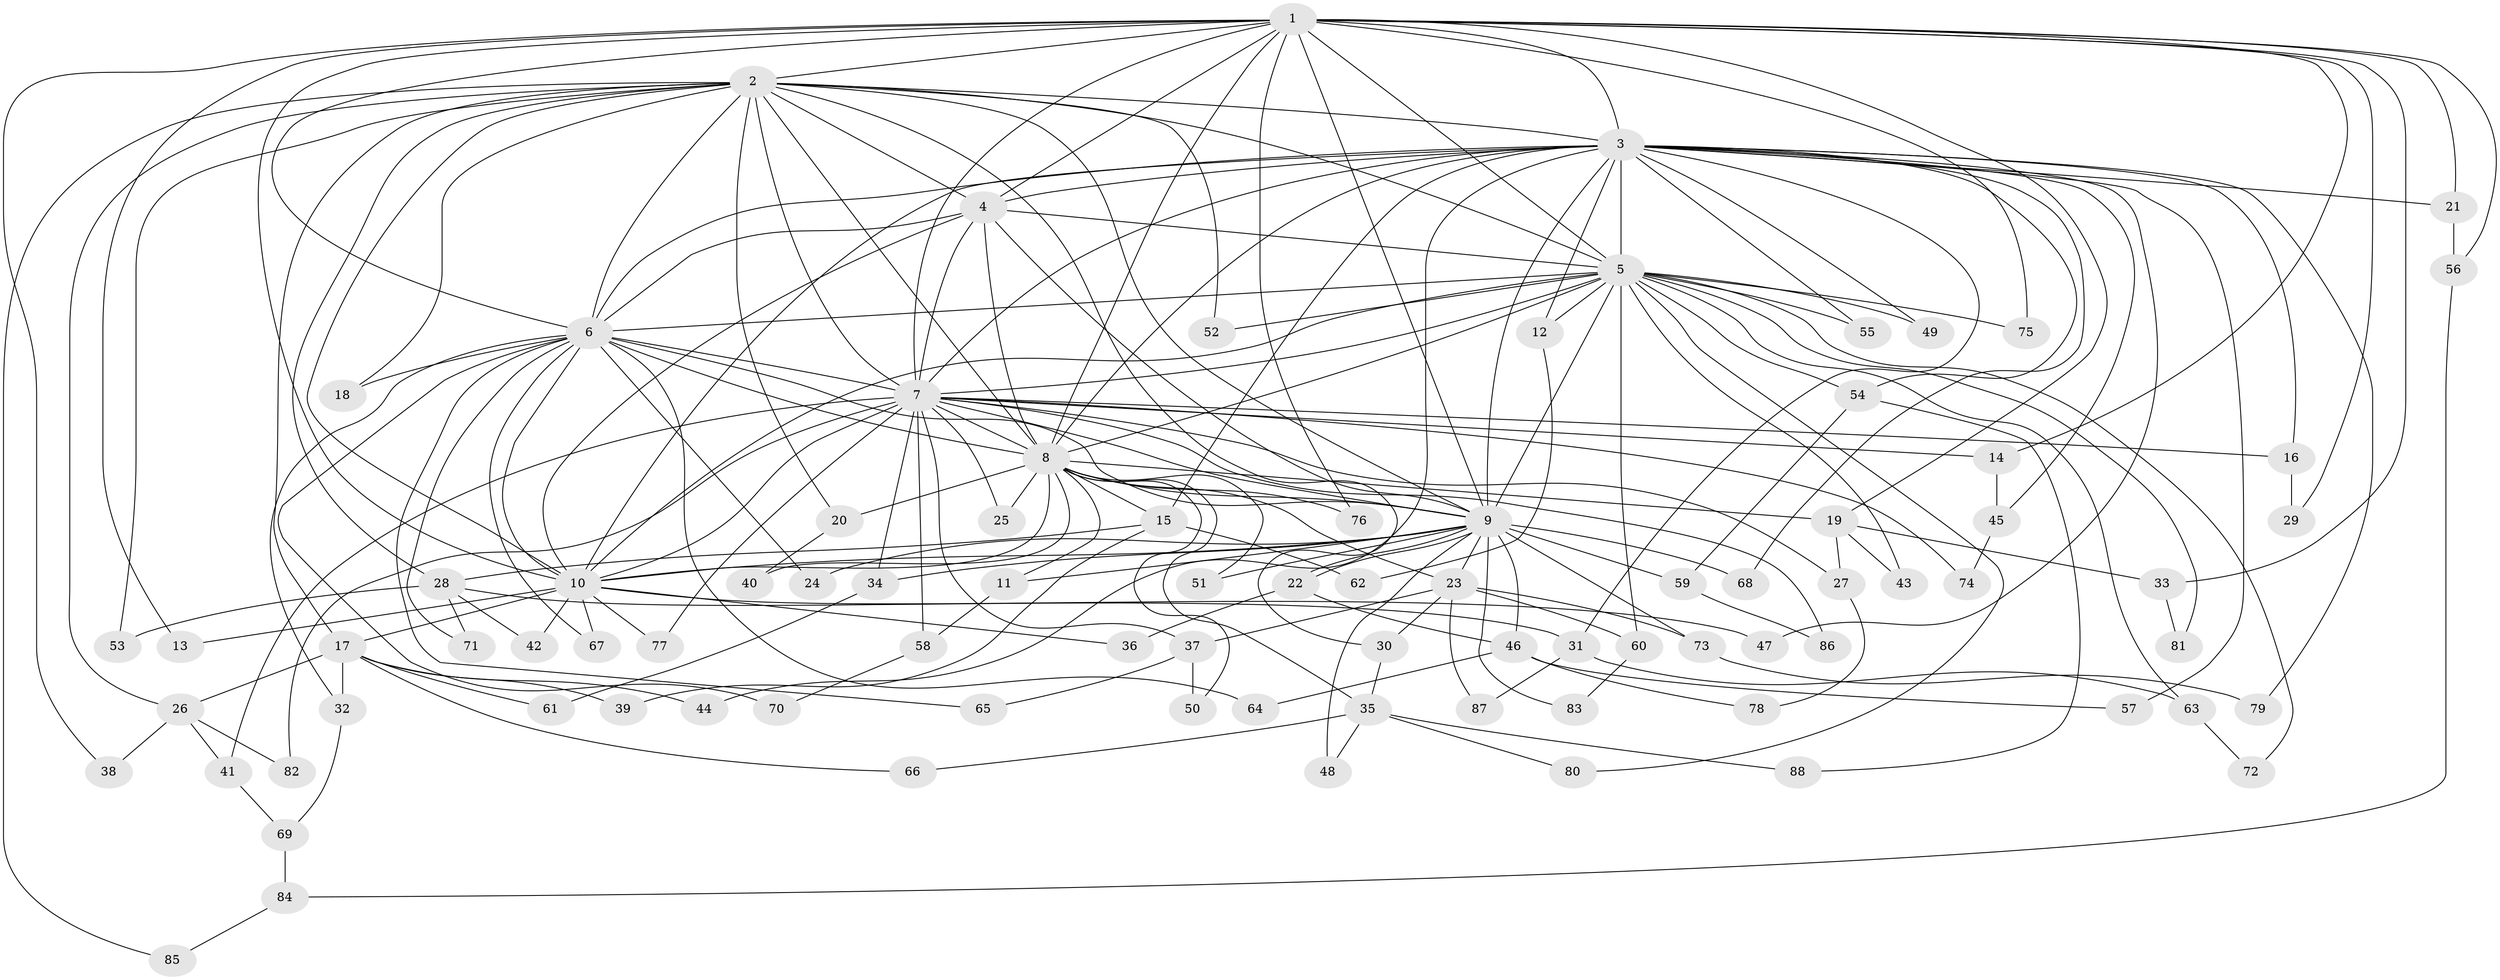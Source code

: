 // Generated by graph-tools (version 1.1) at 2025/11/02/27/25 16:11:02]
// undirected, 88 vertices, 201 edges
graph export_dot {
graph [start="1"]
  node [color=gray90,style=filled];
  1;
  2;
  3;
  4;
  5;
  6;
  7;
  8;
  9;
  10;
  11;
  12;
  13;
  14;
  15;
  16;
  17;
  18;
  19;
  20;
  21;
  22;
  23;
  24;
  25;
  26;
  27;
  28;
  29;
  30;
  31;
  32;
  33;
  34;
  35;
  36;
  37;
  38;
  39;
  40;
  41;
  42;
  43;
  44;
  45;
  46;
  47;
  48;
  49;
  50;
  51;
  52;
  53;
  54;
  55;
  56;
  57;
  58;
  59;
  60;
  61;
  62;
  63;
  64;
  65;
  66;
  67;
  68;
  69;
  70;
  71;
  72;
  73;
  74;
  75;
  76;
  77;
  78;
  79;
  80;
  81;
  82;
  83;
  84;
  85;
  86;
  87;
  88;
  1 -- 2;
  1 -- 3;
  1 -- 4;
  1 -- 5;
  1 -- 6;
  1 -- 7;
  1 -- 8;
  1 -- 9;
  1 -- 10;
  1 -- 13;
  1 -- 14;
  1 -- 19;
  1 -- 21;
  1 -- 29;
  1 -- 33;
  1 -- 38;
  1 -- 56;
  1 -- 75;
  1 -- 76;
  2 -- 3;
  2 -- 4;
  2 -- 5;
  2 -- 6;
  2 -- 7;
  2 -- 8;
  2 -- 9;
  2 -- 10;
  2 -- 17;
  2 -- 18;
  2 -- 20;
  2 -- 26;
  2 -- 28;
  2 -- 30;
  2 -- 52;
  2 -- 53;
  2 -- 85;
  3 -- 4;
  3 -- 5;
  3 -- 6;
  3 -- 7;
  3 -- 8;
  3 -- 9;
  3 -- 10;
  3 -- 12;
  3 -- 15;
  3 -- 16;
  3 -- 21;
  3 -- 31;
  3 -- 44;
  3 -- 45;
  3 -- 47;
  3 -- 49;
  3 -- 54;
  3 -- 55;
  3 -- 57;
  3 -- 68;
  3 -- 79;
  4 -- 5;
  4 -- 6;
  4 -- 7;
  4 -- 8;
  4 -- 9;
  4 -- 10;
  5 -- 6;
  5 -- 7;
  5 -- 8;
  5 -- 9;
  5 -- 10;
  5 -- 12;
  5 -- 43;
  5 -- 49;
  5 -- 52;
  5 -- 54;
  5 -- 55;
  5 -- 60;
  5 -- 63;
  5 -- 72;
  5 -- 75;
  5 -- 80;
  5 -- 81;
  6 -- 7;
  6 -- 8;
  6 -- 9;
  6 -- 10;
  6 -- 18;
  6 -- 24;
  6 -- 32;
  6 -- 64;
  6 -- 65;
  6 -- 67;
  6 -- 70;
  6 -- 71;
  7 -- 8;
  7 -- 9;
  7 -- 10;
  7 -- 14;
  7 -- 16;
  7 -- 25;
  7 -- 27;
  7 -- 34;
  7 -- 37;
  7 -- 41;
  7 -- 58;
  7 -- 74;
  7 -- 77;
  7 -- 82;
  7 -- 86;
  8 -- 9;
  8 -- 10;
  8 -- 11;
  8 -- 15;
  8 -- 19;
  8 -- 20;
  8 -- 23;
  8 -- 25;
  8 -- 35;
  8 -- 40;
  8 -- 50;
  8 -- 51;
  8 -- 76;
  9 -- 10;
  9 -- 11;
  9 -- 22;
  9 -- 22;
  9 -- 23;
  9 -- 24;
  9 -- 34;
  9 -- 46;
  9 -- 48;
  9 -- 51;
  9 -- 59;
  9 -- 68;
  9 -- 73;
  9 -- 83;
  10 -- 13;
  10 -- 17;
  10 -- 36;
  10 -- 42;
  10 -- 47;
  10 -- 67;
  10 -- 77;
  11 -- 58;
  12 -- 62;
  14 -- 45;
  15 -- 28;
  15 -- 39;
  15 -- 62;
  16 -- 29;
  17 -- 26;
  17 -- 32;
  17 -- 39;
  17 -- 44;
  17 -- 61;
  17 -- 66;
  19 -- 27;
  19 -- 33;
  19 -- 43;
  20 -- 40;
  21 -- 56;
  22 -- 36;
  22 -- 46;
  23 -- 30;
  23 -- 37;
  23 -- 60;
  23 -- 73;
  23 -- 87;
  26 -- 38;
  26 -- 41;
  26 -- 82;
  27 -- 78;
  28 -- 31;
  28 -- 42;
  28 -- 53;
  28 -- 71;
  30 -- 35;
  31 -- 63;
  31 -- 87;
  32 -- 69;
  33 -- 81;
  34 -- 61;
  35 -- 48;
  35 -- 66;
  35 -- 80;
  35 -- 88;
  37 -- 50;
  37 -- 65;
  41 -- 69;
  45 -- 74;
  46 -- 57;
  46 -- 64;
  46 -- 78;
  54 -- 59;
  54 -- 88;
  56 -- 84;
  58 -- 70;
  59 -- 86;
  60 -- 83;
  63 -- 72;
  69 -- 84;
  73 -- 79;
  84 -- 85;
}
